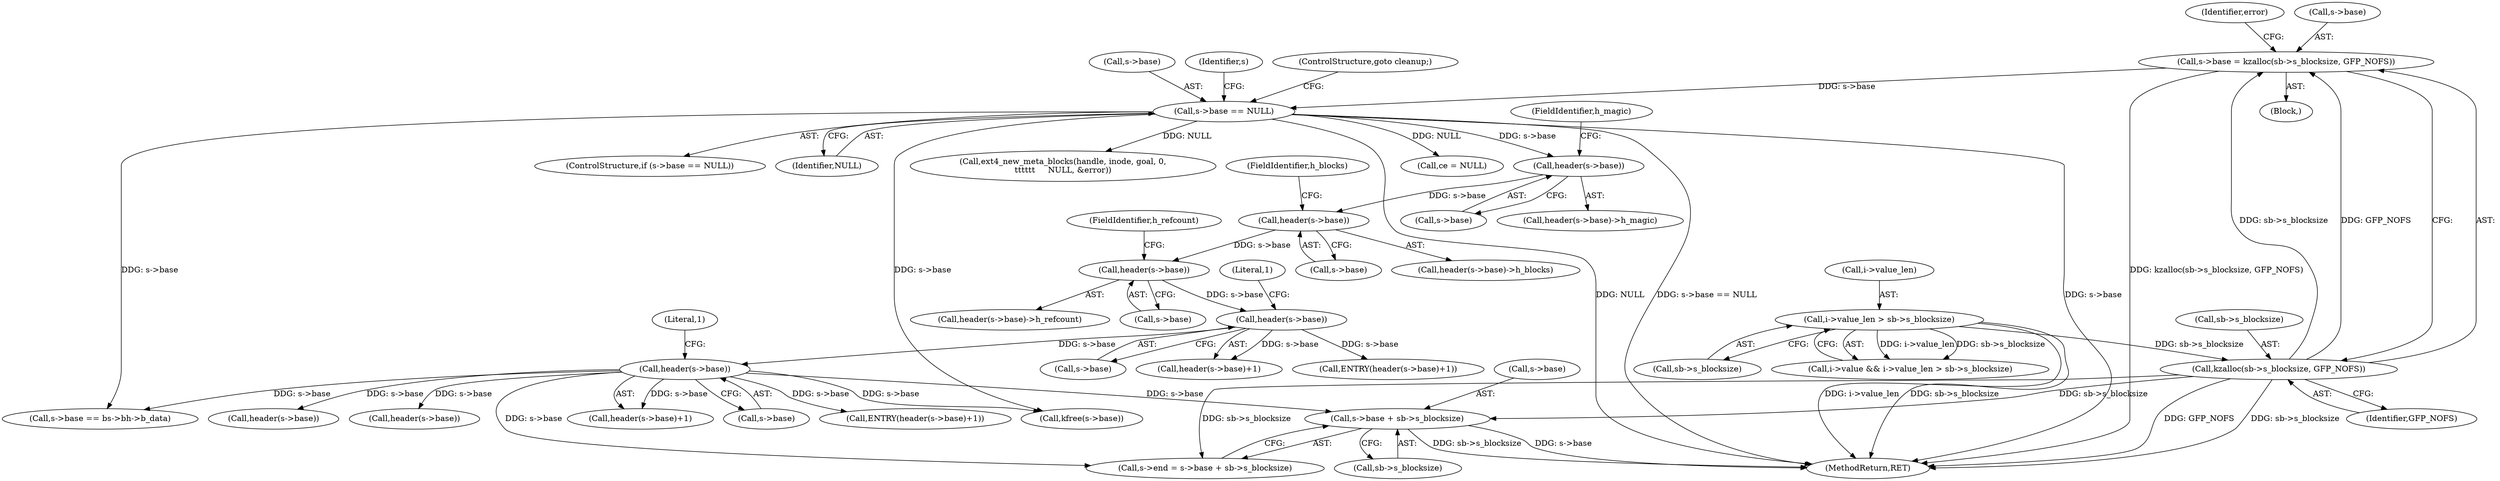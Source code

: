 digraph "0_linux_82939d7999dfc1f1998c4b1c12e2f19edbdff272_3@pointer" {
"1000461" [label="(Call,s->base + sb->s_blocksize)"];
"1000452" [label="(Call,header(s->base))"];
"1000441" [label="(Call,header(s->base))"];
"1000428" [label="(Call,header(s->base))"];
"1000419" [label="(Call,header(s->base))"];
"1000410" [label="(Call,header(s->base))"];
"1000402" [label="(Call,s->base == NULL)"];
"1000388" [label="(Call,s->base = kzalloc(sb->s_blocksize, GFP_NOFS))"];
"1000392" [label="(Call,kzalloc(sb->s_blocksize, GFP_NOFS))"];
"1000150" [label="(Call,i->value_len > sb->s_blocksize)"];
"1000457" [label="(Call,s->end = s->base + sb->s_blocksize)"];
"1000418" [label="(Call,header(s->base)->h_blocks)"];
"1000154" [label="(Call,sb->s_blocksize)"];
"1000414" [label="(FieldIdentifier,h_magic)"];
"1000440" [label="(Call,header(s->base)+1)"];
"1000450" [label="(Call,ENTRY(header(s->base)+1))"];
"1000429" [label="(Call,s->base)"];
"1000451" [label="(Call,header(s->base)+1)"];
"1000401" [label="(ControlStructure,if (s->base == NULL))"];
"1000387" [label="(Block,)"];
"1000489" [label="(Call,header(s->base))"];
"1000441" [label="(Call,header(s->base))"];
"1000402" [label="(Call,s->base == NULL)"];
"1000465" [label="(Call,sb->s_blocksize)"];
"1000508" [label="(Call,header(s->base))"];
"1000409" [label="(Call,header(s->base)->h_magic)"];
"1000461" [label="(Call,s->base + sb->s_blocksize)"];
"1000432" [label="(FieldIdentifier,h_refcount)"];
"1000398" [label="(Identifier,error)"];
"1000779" [label="(Call,kfree(s->base))"];
"1000453" [label="(Call,s->base)"];
"1000419" [label="(Call,header(s->base))"];
"1000389" [label="(Call,s->base)"];
"1000427" [label="(Call,header(s->base)->h_refcount)"];
"1000411" [label="(Call,s->base)"];
"1000406" [label="(Identifier,NULL)"];
"1000770" [label="(Call,s->base == bs->bh->b_data)"];
"1000151" [label="(Call,i->value_len)"];
"1000410" [label="(Call,header(s->base))"];
"1000388" [label="(Call,s->base = kzalloc(sb->s_blocksize, GFP_NOFS))"];
"1000442" [label="(Call,s->base)"];
"1000635" [label="(Call,ext4_new_meta_blocks(handle, inode, goal, 0,\n\t\t\t\t\t\t     NULL, &error))"];
"1000439" [label="(Call,ENTRY(header(s->base)+1))"];
"1000462" [label="(Call,s->base)"];
"1000150" [label="(Call,i->value_len > sb->s_blocksize)"];
"1000802" [label="(MethodReturn,RET)"];
"1000428" [label="(Call,header(s->base))"];
"1000396" [label="(Identifier,GFP_NOFS)"];
"1000412" [label="(Identifier,s)"];
"1000392" [label="(Call,kzalloc(sb->s_blocksize, GFP_NOFS))"];
"1000146" [label="(Call,i->value && i->value_len > sb->s_blocksize)"];
"1000456" [label="(Literal,1)"];
"1000445" [label="(Literal,1)"];
"1000420" [label="(Call,s->base)"];
"1000407" [label="(ControlStructure,goto cleanup;)"];
"1000393" [label="(Call,sb->s_blocksize)"];
"1000580" [label="(Call,ce = NULL)"];
"1000423" [label="(FieldIdentifier,h_blocks)"];
"1000452" [label="(Call,header(s->base))"];
"1000403" [label="(Call,s->base)"];
"1000461" -> "1000457"  [label="AST: "];
"1000461" -> "1000465"  [label="CFG: "];
"1000462" -> "1000461"  [label="AST: "];
"1000465" -> "1000461"  [label="AST: "];
"1000457" -> "1000461"  [label="CFG: "];
"1000461" -> "1000802"  [label="DDG: sb->s_blocksize"];
"1000461" -> "1000802"  [label="DDG: s->base"];
"1000452" -> "1000461"  [label="DDG: s->base"];
"1000392" -> "1000461"  [label="DDG: sb->s_blocksize"];
"1000452" -> "1000451"  [label="AST: "];
"1000452" -> "1000453"  [label="CFG: "];
"1000453" -> "1000452"  [label="AST: "];
"1000456" -> "1000452"  [label="CFG: "];
"1000452" -> "1000450"  [label="DDG: s->base"];
"1000452" -> "1000451"  [label="DDG: s->base"];
"1000441" -> "1000452"  [label="DDG: s->base"];
"1000452" -> "1000457"  [label="DDG: s->base"];
"1000452" -> "1000489"  [label="DDG: s->base"];
"1000452" -> "1000508"  [label="DDG: s->base"];
"1000452" -> "1000770"  [label="DDG: s->base"];
"1000452" -> "1000779"  [label="DDG: s->base"];
"1000441" -> "1000440"  [label="AST: "];
"1000441" -> "1000442"  [label="CFG: "];
"1000442" -> "1000441"  [label="AST: "];
"1000445" -> "1000441"  [label="CFG: "];
"1000441" -> "1000439"  [label="DDG: s->base"];
"1000441" -> "1000440"  [label="DDG: s->base"];
"1000428" -> "1000441"  [label="DDG: s->base"];
"1000428" -> "1000427"  [label="AST: "];
"1000428" -> "1000429"  [label="CFG: "];
"1000429" -> "1000428"  [label="AST: "];
"1000432" -> "1000428"  [label="CFG: "];
"1000419" -> "1000428"  [label="DDG: s->base"];
"1000419" -> "1000418"  [label="AST: "];
"1000419" -> "1000420"  [label="CFG: "];
"1000420" -> "1000419"  [label="AST: "];
"1000423" -> "1000419"  [label="CFG: "];
"1000410" -> "1000419"  [label="DDG: s->base"];
"1000410" -> "1000409"  [label="AST: "];
"1000410" -> "1000411"  [label="CFG: "];
"1000411" -> "1000410"  [label="AST: "];
"1000414" -> "1000410"  [label="CFG: "];
"1000402" -> "1000410"  [label="DDG: s->base"];
"1000402" -> "1000401"  [label="AST: "];
"1000402" -> "1000406"  [label="CFG: "];
"1000403" -> "1000402"  [label="AST: "];
"1000406" -> "1000402"  [label="AST: "];
"1000407" -> "1000402"  [label="CFG: "];
"1000412" -> "1000402"  [label="CFG: "];
"1000402" -> "1000802"  [label="DDG: s->base == NULL"];
"1000402" -> "1000802"  [label="DDG: s->base"];
"1000402" -> "1000802"  [label="DDG: NULL"];
"1000388" -> "1000402"  [label="DDG: s->base"];
"1000402" -> "1000580"  [label="DDG: NULL"];
"1000402" -> "1000635"  [label="DDG: NULL"];
"1000402" -> "1000770"  [label="DDG: s->base"];
"1000402" -> "1000779"  [label="DDG: s->base"];
"1000388" -> "1000387"  [label="AST: "];
"1000388" -> "1000392"  [label="CFG: "];
"1000389" -> "1000388"  [label="AST: "];
"1000392" -> "1000388"  [label="AST: "];
"1000398" -> "1000388"  [label="CFG: "];
"1000388" -> "1000802"  [label="DDG: kzalloc(sb->s_blocksize, GFP_NOFS)"];
"1000392" -> "1000388"  [label="DDG: sb->s_blocksize"];
"1000392" -> "1000388"  [label="DDG: GFP_NOFS"];
"1000392" -> "1000396"  [label="CFG: "];
"1000393" -> "1000392"  [label="AST: "];
"1000396" -> "1000392"  [label="AST: "];
"1000392" -> "1000802"  [label="DDG: GFP_NOFS"];
"1000392" -> "1000802"  [label="DDG: sb->s_blocksize"];
"1000150" -> "1000392"  [label="DDG: sb->s_blocksize"];
"1000392" -> "1000457"  [label="DDG: sb->s_blocksize"];
"1000150" -> "1000146"  [label="AST: "];
"1000150" -> "1000154"  [label="CFG: "];
"1000151" -> "1000150"  [label="AST: "];
"1000154" -> "1000150"  [label="AST: "];
"1000146" -> "1000150"  [label="CFG: "];
"1000150" -> "1000802"  [label="DDG: i->value_len"];
"1000150" -> "1000802"  [label="DDG: sb->s_blocksize"];
"1000150" -> "1000146"  [label="DDG: i->value_len"];
"1000150" -> "1000146"  [label="DDG: sb->s_blocksize"];
}
